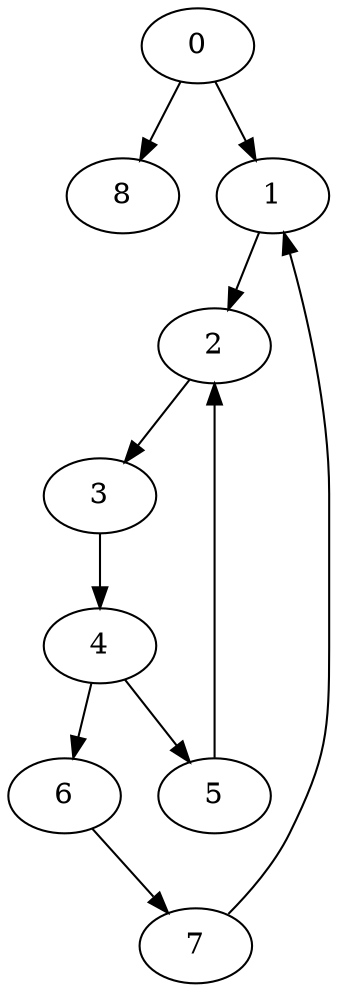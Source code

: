 digraph g {
	0 -> 8;
	0 -> 1;
	1 -> 2;
	2 -> 3;
	3 -> 4;
	4 -> 6;
	4 -> 5;
	5 -> 2;
	6 -> 7;
	7 -> 1;
}